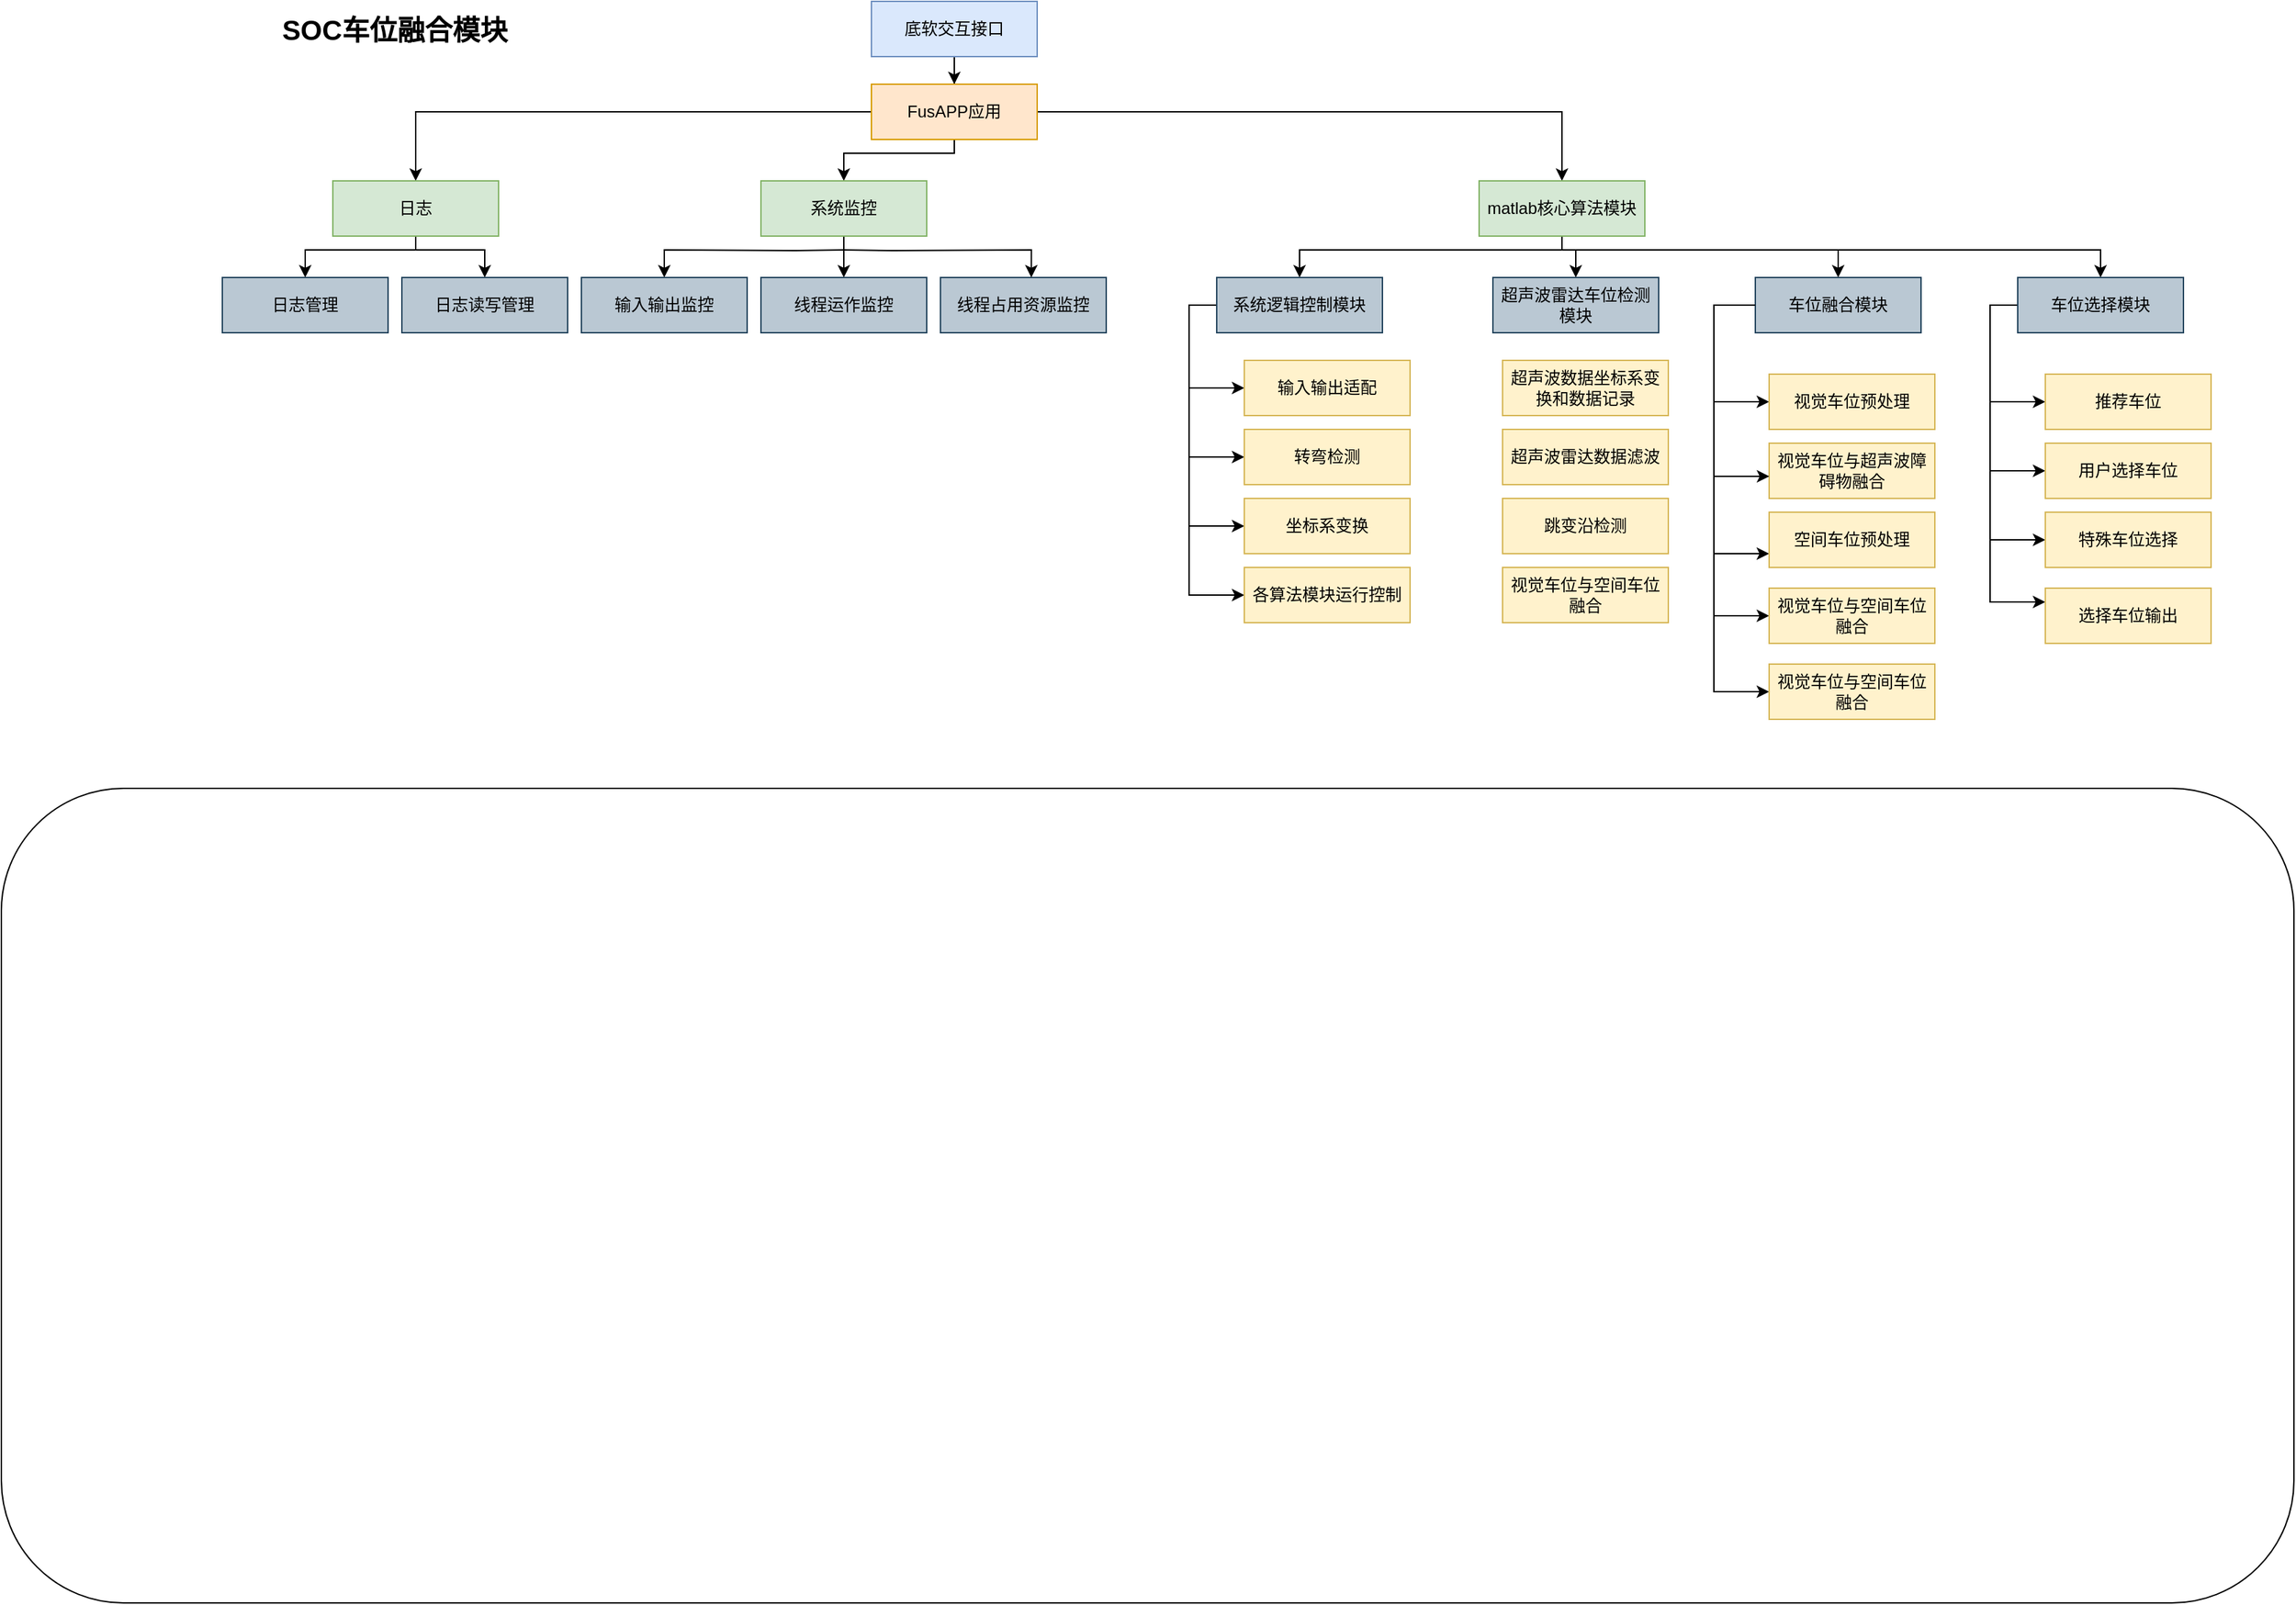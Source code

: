 <mxfile version="22.1.17" type="github">
  <diagram name="第 1 页" id="v2VoE6i0zB2rasKz2DNC">
    <mxGraphModel dx="1330" dy="251" grid="1" gridSize="10" guides="1" tooltips="1" connect="1" arrows="1" fold="1" page="1" pageScale="1" pageWidth="827" pageHeight="1169" math="0" shadow="0">
      <root>
        <mxCell id="0" />
        <mxCell id="1" parent="0" />
        <mxCell id="D35mGMn1QWTD8DkZdU1f-2" value="" style="rounded=1;whiteSpace=wrap;html=1;" vertex="1" parent="1">
          <mxGeometry x="-260" y="690" width="1660" height="590" as="geometry" />
        </mxCell>
        <mxCell id="D35mGMn1QWTD8DkZdU1f-3" value="" style="edgeStyle=orthogonalEdgeStyle;rounded=0;orthogonalLoop=1;jettySize=auto;html=1;" edge="1" parent="1" source="D35mGMn1QWTD8DkZdU1f-4" target="D35mGMn1QWTD8DkZdU1f-8">
          <mxGeometry relative="1" as="geometry" />
        </mxCell>
        <mxCell id="D35mGMn1QWTD8DkZdU1f-4" value="底软交互接口" style="rounded=0;whiteSpace=wrap;html=1;fillColor=#dae8fc;strokeColor=#6c8ebf;" vertex="1" parent="1">
          <mxGeometry x="370" y="120" width="120" height="40" as="geometry" />
        </mxCell>
        <mxCell id="D35mGMn1QWTD8DkZdU1f-5" style="edgeStyle=orthogonalEdgeStyle;rounded=0;orthogonalLoop=1;jettySize=auto;html=1;entryX=0.5;entryY=0;entryDx=0;entryDy=0;" edge="1" parent="1" source="D35mGMn1QWTD8DkZdU1f-8" target="D35mGMn1QWTD8DkZdU1f-11">
          <mxGeometry relative="1" as="geometry" />
        </mxCell>
        <mxCell id="D35mGMn1QWTD8DkZdU1f-6" style="edgeStyle=orthogonalEdgeStyle;rounded=0;orthogonalLoop=1;jettySize=auto;html=1;" edge="1" parent="1" source="D35mGMn1QWTD8DkZdU1f-8" target="D35mGMn1QWTD8DkZdU1f-16">
          <mxGeometry relative="1" as="geometry" />
        </mxCell>
        <mxCell id="D35mGMn1QWTD8DkZdU1f-7" style="edgeStyle=orthogonalEdgeStyle;rounded=0;orthogonalLoop=1;jettySize=auto;html=1;" edge="1" parent="1" source="D35mGMn1QWTD8DkZdU1f-8" target="D35mGMn1QWTD8DkZdU1f-19">
          <mxGeometry relative="1" as="geometry">
            <Array as="points">
              <mxPoint x="430" y="230" />
              <mxPoint x="350" y="230" />
            </Array>
          </mxGeometry>
        </mxCell>
        <mxCell id="D35mGMn1QWTD8DkZdU1f-8" value="FusAPP应用" style="rounded=0;whiteSpace=wrap;html=1;fillColor=#ffe6cc;strokeColor=#d79b00;" vertex="1" parent="1">
          <mxGeometry x="370" y="180" width="120" height="40" as="geometry" />
        </mxCell>
        <mxCell id="D35mGMn1QWTD8DkZdU1f-9" style="edgeStyle=orthogonalEdgeStyle;rounded=0;orthogonalLoop=1;jettySize=auto;html=1;entryX=0.5;entryY=0;entryDx=0;entryDy=0;" edge="1" parent="1" source="D35mGMn1QWTD8DkZdU1f-11" target="D35mGMn1QWTD8DkZdU1f-24">
          <mxGeometry relative="1" as="geometry">
            <Array as="points">
              <mxPoint x="40" y="300" />
              <mxPoint x="-40" y="300" />
            </Array>
          </mxGeometry>
        </mxCell>
        <mxCell id="D35mGMn1QWTD8DkZdU1f-10" style="edgeStyle=orthogonalEdgeStyle;rounded=0;orthogonalLoop=1;jettySize=auto;html=1;" edge="1" parent="1" source="D35mGMn1QWTD8DkZdU1f-11" target="D35mGMn1QWTD8DkZdU1f-25">
          <mxGeometry relative="1" as="geometry">
            <Array as="points">
              <mxPoint x="40" y="300" />
              <mxPoint x="90" y="300" />
            </Array>
          </mxGeometry>
        </mxCell>
        <mxCell id="D35mGMn1QWTD8DkZdU1f-11" value="日志" style="rounded=0;whiteSpace=wrap;html=1;fillColor=#d5e8d4;strokeColor=#82b366;" vertex="1" parent="1">
          <mxGeometry x="-20" y="250" width="120" height="40" as="geometry" />
        </mxCell>
        <mxCell id="D35mGMn1QWTD8DkZdU1f-41" style="edgeStyle=orthogonalEdgeStyle;rounded=0;orthogonalLoop=1;jettySize=auto;html=1;entryX=0.5;entryY=0;entryDx=0;entryDy=0;" edge="1" parent="1" source="D35mGMn1QWTD8DkZdU1f-16" target="D35mGMn1QWTD8DkZdU1f-20">
          <mxGeometry relative="1" as="geometry">
            <Array as="points">
              <mxPoint x="870" y="300" />
              <mxPoint x="680" y="300" />
            </Array>
          </mxGeometry>
        </mxCell>
        <mxCell id="D35mGMn1QWTD8DkZdU1f-42" style="edgeStyle=orthogonalEdgeStyle;rounded=0;orthogonalLoop=1;jettySize=auto;html=1;entryX=0.5;entryY=0;entryDx=0;entryDy=0;" edge="1" parent="1" source="D35mGMn1QWTD8DkZdU1f-16" target="D35mGMn1QWTD8DkZdU1f-21">
          <mxGeometry relative="1" as="geometry">
            <Array as="points">
              <mxPoint x="870" y="300" />
              <mxPoint x="880" y="300" />
            </Array>
          </mxGeometry>
        </mxCell>
        <mxCell id="D35mGMn1QWTD8DkZdU1f-43" style="edgeStyle=orthogonalEdgeStyle;rounded=0;orthogonalLoop=1;jettySize=auto;html=1;entryX=0.5;entryY=0;entryDx=0;entryDy=0;" edge="1" parent="1" source="D35mGMn1QWTD8DkZdU1f-16" target="D35mGMn1QWTD8DkZdU1f-22">
          <mxGeometry relative="1" as="geometry">
            <Array as="points">
              <mxPoint x="870" y="300" />
              <mxPoint x="1070" y="300" />
            </Array>
          </mxGeometry>
        </mxCell>
        <mxCell id="D35mGMn1QWTD8DkZdU1f-44" style="edgeStyle=orthogonalEdgeStyle;rounded=0;orthogonalLoop=1;jettySize=auto;html=1;entryX=0.5;entryY=0;entryDx=0;entryDy=0;" edge="1" parent="1" source="D35mGMn1QWTD8DkZdU1f-16" target="D35mGMn1QWTD8DkZdU1f-23">
          <mxGeometry relative="1" as="geometry">
            <Array as="points">
              <mxPoint x="870" y="300" />
              <mxPoint x="1260" y="300" />
            </Array>
          </mxGeometry>
        </mxCell>
        <mxCell id="D35mGMn1QWTD8DkZdU1f-16" value="matlab核心算法模块" style="rounded=0;whiteSpace=wrap;html=1;fillColor=#d5e8d4;strokeColor=#82b366;" vertex="1" parent="1">
          <mxGeometry x="810" y="250" width="120" height="40" as="geometry" />
        </mxCell>
        <mxCell id="D35mGMn1QWTD8DkZdU1f-17" style="edgeStyle=orthogonalEdgeStyle;rounded=0;orthogonalLoop=1;jettySize=auto;html=1;entryX=0.5;entryY=0;entryDx=0;entryDy=0;" edge="1" parent="1" target="D35mGMn1QWTD8DkZdU1f-26">
          <mxGeometry relative="1" as="geometry">
            <mxPoint x="210" y="310" as="targetPoint" />
            <mxPoint x="350" y="300" as="sourcePoint" />
          </mxGeometry>
        </mxCell>
        <mxCell id="D35mGMn1QWTD8DkZdU1f-18" style="edgeStyle=orthogonalEdgeStyle;rounded=0;orthogonalLoop=1;jettySize=auto;html=1;entryX=0.5;entryY=0;entryDx=0;entryDy=0;" edge="1" parent="1" source="D35mGMn1QWTD8DkZdU1f-19" target="D35mGMn1QWTD8DkZdU1f-27">
          <mxGeometry relative="1" as="geometry" />
        </mxCell>
        <mxCell id="D35mGMn1QWTD8DkZdU1f-19" value="系统监控" style="rounded=0;whiteSpace=wrap;html=1;fillColor=#d5e8d4;strokeColor=#82b366;" vertex="1" parent="1">
          <mxGeometry x="290" y="250" width="120" height="40" as="geometry" />
        </mxCell>
        <mxCell id="D35mGMn1QWTD8DkZdU1f-62" style="edgeStyle=orthogonalEdgeStyle;rounded=0;orthogonalLoop=1;jettySize=auto;html=1;entryX=0;entryY=0.5;entryDx=0;entryDy=0;" edge="1" parent="1" source="D35mGMn1QWTD8DkZdU1f-20" target="D35mGMn1QWTD8DkZdU1f-61">
          <mxGeometry relative="1" as="geometry">
            <Array as="points">
              <mxPoint x="600" y="340" />
              <mxPoint x="600" y="550" />
            </Array>
          </mxGeometry>
        </mxCell>
        <mxCell id="D35mGMn1QWTD8DkZdU1f-63" style="edgeStyle=orthogonalEdgeStyle;rounded=0;orthogonalLoop=1;jettySize=auto;html=1;entryX=0;entryY=0.5;entryDx=0;entryDy=0;" edge="1" parent="1" source="D35mGMn1QWTD8DkZdU1f-20" target="D35mGMn1QWTD8DkZdU1f-60">
          <mxGeometry relative="1" as="geometry">
            <Array as="points">
              <mxPoint x="600" y="340" />
              <mxPoint x="600" y="500" />
            </Array>
          </mxGeometry>
        </mxCell>
        <mxCell id="D35mGMn1QWTD8DkZdU1f-64" style="edgeStyle=orthogonalEdgeStyle;rounded=0;orthogonalLoop=1;jettySize=auto;html=1;entryX=0;entryY=0.5;entryDx=0;entryDy=0;" edge="1" parent="1" source="D35mGMn1QWTD8DkZdU1f-20" target="D35mGMn1QWTD8DkZdU1f-57">
          <mxGeometry relative="1" as="geometry">
            <Array as="points">
              <mxPoint x="600" y="340" />
              <mxPoint x="600" y="450" />
            </Array>
          </mxGeometry>
        </mxCell>
        <mxCell id="D35mGMn1QWTD8DkZdU1f-65" style="edgeStyle=orthogonalEdgeStyle;rounded=0;orthogonalLoop=1;jettySize=auto;html=1;entryX=0;entryY=0.5;entryDx=0;entryDy=0;" edge="1" parent="1" source="D35mGMn1QWTD8DkZdU1f-20" target="D35mGMn1QWTD8DkZdU1f-58">
          <mxGeometry relative="1" as="geometry">
            <Array as="points">
              <mxPoint x="600" y="340" />
              <mxPoint x="600" y="400" />
            </Array>
          </mxGeometry>
        </mxCell>
        <mxCell id="D35mGMn1QWTD8DkZdU1f-20" value="系统逻辑控制模块" style="rounded=0;whiteSpace=wrap;html=1;fillColor=#bac8d3;strokeColor=#23445d;" vertex="1" parent="1">
          <mxGeometry x="620" y="320" width="120" height="40" as="geometry" />
        </mxCell>
        <mxCell id="D35mGMn1QWTD8DkZdU1f-21" value="超声波雷达车位检测模块" style="rounded=0;whiteSpace=wrap;html=1;fillColor=#bac8d3;strokeColor=#23445d;" vertex="1" parent="1">
          <mxGeometry x="820" y="320" width="120" height="40" as="geometry" />
        </mxCell>
        <mxCell id="D35mGMn1QWTD8DkZdU1f-49" style="edgeStyle=orthogonalEdgeStyle;rounded=0;orthogonalLoop=1;jettySize=auto;html=1;entryX=0;entryY=0.5;entryDx=0;entryDy=0;" edge="1" parent="1" source="D35mGMn1QWTD8DkZdU1f-22" target="D35mGMn1QWTD8DkZdU1f-45">
          <mxGeometry relative="1" as="geometry">
            <Array as="points">
              <mxPoint x="980" y="340" />
              <mxPoint x="980" y="410" />
            </Array>
          </mxGeometry>
        </mxCell>
        <mxCell id="D35mGMn1QWTD8DkZdU1f-51" style="edgeStyle=orthogonalEdgeStyle;rounded=0;orthogonalLoop=1;jettySize=auto;html=1;entryX=0;entryY=0.5;entryDx=0;entryDy=0;" edge="1" parent="1" source="D35mGMn1QWTD8DkZdU1f-22" target="D35mGMn1QWTD8DkZdU1f-47">
          <mxGeometry relative="1" as="geometry">
            <Array as="points">
              <mxPoint x="980" y="340" />
              <mxPoint x="980" y="565" />
            </Array>
          </mxGeometry>
        </mxCell>
        <mxCell id="D35mGMn1QWTD8DkZdU1f-52" style="edgeStyle=orthogonalEdgeStyle;rounded=0;orthogonalLoop=1;jettySize=auto;html=1;entryX=0;entryY=0.5;entryDx=0;entryDy=0;" edge="1" parent="1" source="D35mGMn1QWTD8DkZdU1f-22" target="D35mGMn1QWTD8DkZdU1f-48">
          <mxGeometry relative="1" as="geometry">
            <Array as="points">
              <mxPoint x="980" y="340" />
              <mxPoint x="980" y="620" />
            </Array>
          </mxGeometry>
        </mxCell>
        <mxCell id="D35mGMn1QWTD8DkZdU1f-71" style="edgeStyle=orthogonalEdgeStyle;rounded=0;orthogonalLoop=1;jettySize=auto;html=1;entryX=0;entryY=0.75;entryDx=0;entryDy=0;" edge="1" parent="1" source="D35mGMn1QWTD8DkZdU1f-22" target="D35mGMn1QWTD8DkZdU1f-69">
          <mxGeometry relative="1" as="geometry">
            <Array as="points">
              <mxPoint x="980" y="340" />
              <mxPoint x="980" y="520" />
            </Array>
          </mxGeometry>
        </mxCell>
        <mxCell id="D35mGMn1QWTD8DkZdU1f-22" value="车位融合模块" style="rounded=0;whiteSpace=wrap;html=1;fillColor=#bac8d3;strokeColor=#23445d;" vertex="1" parent="1">
          <mxGeometry x="1010" y="320" width="120" height="40" as="geometry" />
        </mxCell>
        <mxCell id="D35mGMn1QWTD8DkZdU1f-53" style="edgeStyle=orthogonalEdgeStyle;rounded=0;orthogonalLoop=1;jettySize=auto;html=1;entryX=0;entryY=0.5;entryDx=0;entryDy=0;" edge="1" parent="1" source="D35mGMn1QWTD8DkZdU1f-23" target="D35mGMn1QWTD8DkZdU1f-32">
          <mxGeometry relative="1" as="geometry">
            <Array as="points">
              <mxPoint x="1180" y="340" />
              <mxPoint x="1180" y="410" />
            </Array>
          </mxGeometry>
        </mxCell>
        <mxCell id="D35mGMn1QWTD8DkZdU1f-54" style="edgeStyle=orthogonalEdgeStyle;rounded=0;orthogonalLoop=1;jettySize=auto;html=1;entryX=0;entryY=0.5;entryDx=0;entryDy=0;" edge="1" parent="1" source="D35mGMn1QWTD8DkZdU1f-23" target="D35mGMn1QWTD8DkZdU1f-34">
          <mxGeometry relative="1" as="geometry">
            <Array as="points">
              <mxPoint x="1180" y="340" />
              <mxPoint x="1180" y="460" />
            </Array>
          </mxGeometry>
        </mxCell>
        <mxCell id="D35mGMn1QWTD8DkZdU1f-55" style="edgeStyle=orthogonalEdgeStyle;rounded=0;orthogonalLoop=1;jettySize=auto;html=1;entryX=0;entryY=0.5;entryDx=0;entryDy=0;" edge="1" parent="1" source="D35mGMn1QWTD8DkZdU1f-23" target="D35mGMn1QWTD8DkZdU1f-35">
          <mxGeometry relative="1" as="geometry">
            <Array as="points">
              <mxPoint x="1180" y="340" />
              <mxPoint x="1180" y="510" />
            </Array>
          </mxGeometry>
        </mxCell>
        <mxCell id="D35mGMn1QWTD8DkZdU1f-56" style="edgeStyle=orthogonalEdgeStyle;rounded=0;orthogonalLoop=1;jettySize=auto;html=1;entryX=0;entryY=0.25;entryDx=0;entryDy=0;" edge="1" parent="1" target="D35mGMn1QWTD8DkZdU1f-36">
          <mxGeometry relative="1" as="geometry">
            <mxPoint x="1200" y="340.0" as="sourcePoint" />
            <mxPoint x="1160" y="545.0" as="targetPoint" />
            <Array as="points">
              <mxPoint x="1180" y="340" />
              <mxPoint x="1180" y="555" />
            </Array>
          </mxGeometry>
        </mxCell>
        <mxCell id="D35mGMn1QWTD8DkZdU1f-23" value="车位选择模块" style="rounded=0;whiteSpace=wrap;html=1;fillColor=#bac8d3;strokeColor=#23445d;" vertex="1" parent="1">
          <mxGeometry x="1200" y="320" width="120" height="40" as="geometry" />
        </mxCell>
        <mxCell id="D35mGMn1QWTD8DkZdU1f-24" value="日志管理" style="rounded=0;whiteSpace=wrap;html=1;fillColor=#bac8d3;strokeColor=#23445d;" vertex="1" parent="1">
          <mxGeometry x="-100" y="320" width="120" height="40" as="geometry" />
        </mxCell>
        <mxCell id="D35mGMn1QWTD8DkZdU1f-25" value="日志读写管理" style="rounded=0;whiteSpace=wrap;html=1;fillColor=#bac8d3;strokeColor=#23445d;" vertex="1" parent="1">
          <mxGeometry x="30" y="320" width="120" height="40" as="geometry" />
        </mxCell>
        <mxCell id="D35mGMn1QWTD8DkZdU1f-26" value="输入输出监控" style="rounded=0;whiteSpace=wrap;html=1;fillColor=#bac8d3;strokeColor=#23445d;" vertex="1" parent="1">
          <mxGeometry x="160" y="320" width="120" height="40" as="geometry" />
        </mxCell>
        <mxCell id="D35mGMn1QWTD8DkZdU1f-27" value="线程运作监控" style="rounded=0;whiteSpace=wrap;html=1;fillColor=#bac8d3;strokeColor=#23445d;" vertex="1" parent="1">
          <mxGeometry x="290" y="320" width="120" height="40" as="geometry" />
        </mxCell>
        <mxCell id="D35mGMn1QWTD8DkZdU1f-28" value="线程占用资源监控" style="rounded=0;whiteSpace=wrap;html=1;fillColor=#bac8d3;strokeColor=#23445d;" vertex="1" parent="1">
          <mxGeometry x="420" y="320" width="120" height="40" as="geometry" />
        </mxCell>
        <mxCell id="D35mGMn1QWTD8DkZdU1f-29" style="edgeStyle=orthogonalEdgeStyle;rounded=0;orthogonalLoop=1;jettySize=auto;html=1;entryX=0.548;entryY=-0.001;entryDx=0;entryDy=0;entryPerimeter=0;" edge="1" parent="1" target="D35mGMn1QWTD8DkZdU1f-28">
          <mxGeometry relative="1" as="geometry">
            <mxPoint x="350" y="300" as="sourcePoint" />
          </mxGeometry>
        </mxCell>
        <mxCell id="D35mGMn1QWTD8DkZdU1f-31" value="&lt;span style=&quot;font-size: 20px;&quot;&gt;&lt;font style=&quot;font-size: 20px;&quot;&gt;SOC车位融合模块&lt;/font&gt;&lt;/span&gt;" style="text;html=1;strokeColor=none;fillColor=none;align=center;verticalAlign=middle;whiteSpace=wrap;rounded=0;fontStyle=1;fontSize=20;" vertex="1" parent="1">
          <mxGeometry x="-80" y="125" width="210" height="30" as="geometry" />
        </mxCell>
        <mxCell id="D35mGMn1QWTD8DkZdU1f-32" value="推荐车位" style="rounded=0;whiteSpace=wrap;html=1;fillColor=#fff2cc;strokeColor=#d6b656;" vertex="1" parent="1">
          <mxGeometry x="1220" y="390" width="120" height="40" as="geometry" />
        </mxCell>
        <mxCell id="D35mGMn1QWTD8DkZdU1f-34" value="用户选择车位" style="rounded=0;whiteSpace=wrap;html=1;fillColor=#fff2cc;strokeColor=#d6b656;" vertex="1" parent="1">
          <mxGeometry x="1220" y="440" width="120" height="40" as="geometry" />
        </mxCell>
        <mxCell id="D35mGMn1QWTD8DkZdU1f-35" value="特殊车位选择" style="rounded=0;whiteSpace=wrap;html=1;fillColor=#fff2cc;strokeColor=#d6b656;" vertex="1" parent="1">
          <mxGeometry x="1220" y="490" width="120" height="40" as="geometry" />
        </mxCell>
        <mxCell id="D35mGMn1QWTD8DkZdU1f-36" value="选择车位输出" style="rounded=0;whiteSpace=wrap;html=1;fillColor=#fff2cc;strokeColor=#d6b656;" vertex="1" parent="1">
          <mxGeometry x="1220" y="545" width="120" height="40" as="geometry" />
        </mxCell>
        <mxCell id="D35mGMn1QWTD8DkZdU1f-45" value="视觉车位预处理" style="rounded=0;whiteSpace=wrap;html=1;fillColor=#fff2cc;strokeColor=#d6b656;" vertex="1" parent="1">
          <mxGeometry x="1020" y="390" width="120" height="40" as="geometry" />
        </mxCell>
        <mxCell id="D35mGMn1QWTD8DkZdU1f-46" value="视觉车位与超声波障碍物融合" style="rounded=0;whiteSpace=wrap;html=1;fillColor=#fff2cc;strokeColor=#d6b656;" vertex="1" parent="1">
          <mxGeometry x="1020" y="440" width="120" height="40" as="geometry" />
        </mxCell>
        <mxCell id="D35mGMn1QWTD8DkZdU1f-47" value="视觉车位与空间车位融合" style="rounded=0;whiteSpace=wrap;html=1;fillColor=#fff2cc;strokeColor=#d6b656;" vertex="1" parent="1">
          <mxGeometry x="1020" y="545" width="120" height="40" as="geometry" />
        </mxCell>
        <mxCell id="D35mGMn1QWTD8DkZdU1f-48" value="视觉车位与空间车位融合" style="rounded=0;whiteSpace=wrap;html=1;fillColor=#fff2cc;strokeColor=#d6b656;" vertex="1" parent="1">
          <mxGeometry x="1020" y="600" width="120" height="40" as="geometry" />
        </mxCell>
        <mxCell id="D35mGMn1QWTD8DkZdU1f-50" style="edgeStyle=orthogonalEdgeStyle;rounded=0;orthogonalLoop=1;jettySize=auto;html=1;entryX=0.001;entryY=0.601;entryDx=0;entryDy=0;entryPerimeter=0;exitX=0;exitY=0.5;exitDx=0;exitDy=0;" edge="1" parent="1" source="D35mGMn1QWTD8DkZdU1f-22" target="D35mGMn1QWTD8DkZdU1f-46">
          <mxGeometry relative="1" as="geometry">
            <Array as="points">
              <mxPoint x="980" y="340" />
              <mxPoint x="980" y="464" />
            </Array>
          </mxGeometry>
        </mxCell>
        <mxCell id="D35mGMn1QWTD8DkZdU1f-57" value="转弯检测" style="rounded=0;whiteSpace=wrap;html=1;fillColor=#fff2cc;strokeColor=#d6b656;" vertex="1" parent="1">
          <mxGeometry x="640" y="430" width="120" height="40" as="geometry" />
        </mxCell>
        <mxCell id="D35mGMn1QWTD8DkZdU1f-58" value="输入输出适配" style="rounded=0;whiteSpace=wrap;html=1;fillColor=#fff2cc;strokeColor=#d6b656;" vertex="1" parent="1">
          <mxGeometry x="640" y="380" width="120" height="40" as="geometry" />
        </mxCell>
        <mxCell id="D35mGMn1QWTD8DkZdU1f-60" value="坐标系变换" style="rounded=0;whiteSpace=wrap;html=1;fillColor=#fff2cc;strokeColor=#d6b656;" vertex="1" parent="1">
          <mxGeometry x="640" y="480" width="120" height="40" as="geometry" />
        </mxCell>
        <mxCell id="D35mGMn1QWTD8DkZdU1f-61" value="各算法模块运行控制" style="rounded=0;whiteSpace=wrap;html=1;fillColor=#fff2cc;strokeColor=#d6b656;" vertex="1" parent="1">
          <mxGeometry x="640" y="530" width="120" height="40" as="geometry" />
        </mxCell>
        <mxCell id="D35mGMn1QWTD8DkZdU1f-66" value="超声波数据坐标系变换和数据记录" style="rounded=0;whiteSpace=wrap;html=1;fillColor=#fff2cc;strokeColor=#d6b656;" vertex="1" parent="1">
          <mxGeometry x="827" y="380" width="120" height="40" as="geometry" />
        </mxCell>
        <mxCell id="D35mGMn1QWTD8DkZdU1f-67" value="超声波雷达数据滤波" style="rounded=0;whiteSpace=wrap;html=1;fillColor=#fff2cc;strokeColor=#d6b656;" vertex="1" parent="1">
          <mxGeometry x="827" y="430" width="120" height="40" as="geometry" />
        </mxCell>
        <mxCell id="D35mGMn1QWTD8DkZdU1f-68" value="跳变沿检测" style="rounded=0;whiteSpace=wrap;html=1;fillColor=#fff2cc;strokeColor=#d6b656;" vertex="1" parent="1">
          <mxGeometry x="827" y="480" width="120" height="40" as="geometry" />
        </mxCell>
        <mxCell id="D35mGMn1QWTD8DkZdU1f-69" value="空间车位预处理" style="rounded=0;whiteSpace=wrap;html=1;fillColor=#fff2cc;strokeColor=#d6b656;" vertex="1" parent="1">
          <mxGeometry x="1020" y="490" width="120" height="40" as="geometry" />
        </mxCell>
        <mxCell id="D35mGMn1QWTD8DkZdU1f-70" value="视觉车位与空间车位融合" style="rounded=0;whiteSpace=wrap;html=1;fillColor=#fff2cc;strokeColor=#d6b656;" vertex="1" parent="1">
          <mxGeometry x="827" y="530" width="120" height="40" as="geometry" />
        </mxCell>
      </root>
    </mxGraphModel>
  </diagram>
</mxfile>
